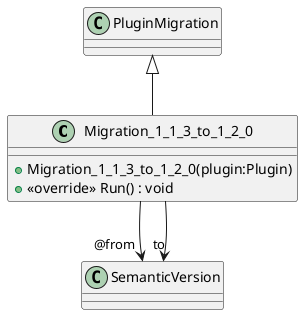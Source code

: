 @startuml
class Migration_1_1_3_to_1_2_0 {
    + Migration_1_1_3_to_1_2_0(plugin:Plugin)
    + <<override>> Run() : void
}
PluginMigration <|-- Migration_1_1_3_to_1_2_0
Migration_1_1_3_to_1_2_0 --> "@from" SemanticVersion
Migration_1_1_3_to_1_2_0 --> "to" SemanticVersion
@enduml
